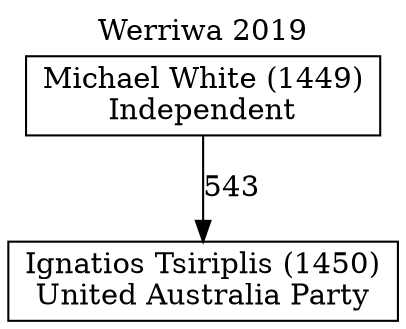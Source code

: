 // House preference flow
digraph "Ignatios Tsiriplis (1450)_Werriwa_2019" {
	graph [label="Werriwa 2019" labelloc=t mclimit=10]
	node [shape=box]
	"Ignatios Tsiriplis (1450)" [label="Ignatios Tsiriplis (1450)
United Australia Party"]
	"Michael White (1449)" [label="Michael White (1449)
Independent"]
	"Michael White (1449)" -> "Ignatios Tsiriplis (1450)" [label=543]
}
